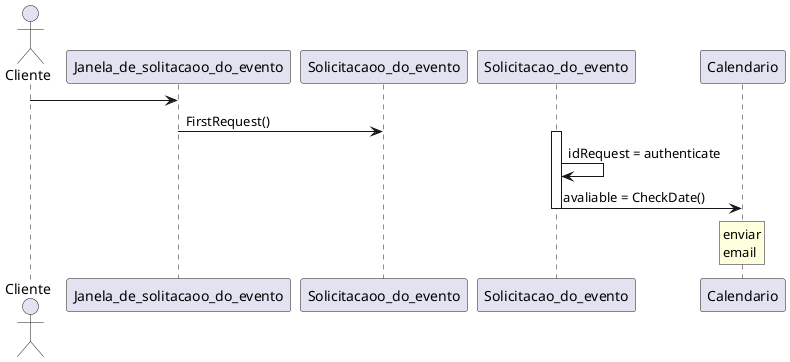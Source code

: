 @startuml
actor Cliente 
Cliente -> Janela_de_solitacaoo_do_evento 
Janela_de_solitacaoo_do_evento -> Solicitacaoo_do_evento : FirstRequest()
activate Solicitacao_do_evento
Solicitacao_do_evento -> Solicitacao_do_evento : idRequest = authenticate
Solicitacao_do_evento -> Calendario : avaliable = CheckDate()
deactivate Solicitacao_do_evento
rnote over Calendario
 enviar
 email
endrnote
@enduml

